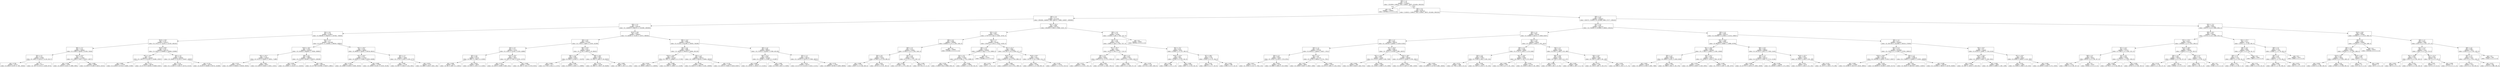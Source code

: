 digraph Tree {
node [shape=box] ;
0 [label="X[8] <= 1.5\ngini = 0.767\nsamples = 11106521\nvalue = [3318045, 5196522, 2032, 5148447, 28675, 1814404, 2061024]"] ;
1 [label="gini = 0.0\nsamples = 1188642\nvalue = [1879924, 0, 0, 0, 0, 0, 0]"] ;
0 -> 1 [labeldistance=2.5, labelangle=45, headlabel="True"] ;
2 [label="X[0] <= 0.5\ngini = 0.744\nsamples = 9917879\nvalue = [1438121, 5196522, 2032, 5148447, 28675, 1814404, 2061024]"] ;
0 -> 2 [labeldistance=2.5, labelangle=-45, headlabel="False"] ;
3 [label="X[8] <= 2.5\ngini = 0.777\nsamples = 5171946\nvalue = [934364, 1446930, 1999, 2669751, 23689, 1440627, 1665600]"] ;
2 -> 3 ;
4 [label="X[9] <= 2.5\ngini = 0.73\nsamples = 4549795\nvalue = [0, 1446930, 0, 2669751, 0, 1416396, 1665600]"] ;
3 -> 4 ;
5 [label="X[4] <= 6.5\ngini = 0.719\nsamples = 3149971\nvalue = [0, 998568, 0, 1938316, 0, 1287645, 759036]"] ;
4 -> 5 ;
6 [label="X[10] <= 29.5\ngini = 0.725\nsamples = 1234573\nvalue = [0, 376111, 0, 755254, 0, 421302, 400183]"] ;
5 -> 6 ;
7 [label="X[6] <= 17.5\ngini = 0.722\nsamples = 180840\nvalue = [0, 32099, 0, 96346, 0, 81356, 76194]"] ;
6 -> 7 ;
8 [label="X[4] <= 3.5\ngini = 0.714\nsamples = 67880\nvalue = [0, 16631, 0, 43519, 0, 21129, 26117]"] ;
7 -> 8 ;
9 [label="gini = 0.709\nsamples = 34123\nvalue = [0, 9604, 0, 20797, 0, 7091, 16543]"] ;
8 -> 9 ;
10 [label="gini = 0.7\nsamples = 33757\nvalue = [0, 7027, 0, 22722, 0, 14038, 9574]"] ;
8 -> 10 ;
11 [label="X[10] <= 24.5\ngini = 0.713\nsamples = 112960\nvalue = [0, 15468, 0, 52827, 0, 60227, 50077]"] ;
7 -> 11 ;
12 [label="gini = 0.709\nsamples = 32061\nvalue = [0, 9416, 0, 21541, 0, 10695, 9062]"] ;
11 -> 12 ;
13 [label="gini = 0.685\nsamples = 80899\nvalue = [0, 6052, 0, 31286, 0, 49532, 41015]"] ;
11 -> 13 ;
14 [label="X[10] <= 89.5\ngini = 0.722\nsamples = 1053733\nvalue = [0, 344012, 0, 658908, 0, 339946, 323989]"] ;
6 -> 14 ;
15 [label="X[2] <= 119.5\ngini = 0.7\nsamples = 458664\nvalue = [0, 139370, 0, 321558, 0, 135489, 129347]"] ;
14 -> 15 ;
16 [label="gini = 0.663\nsamples = 171879\nvalue = [0, 42196, 0, 137224, 0, 44993, 47400]"] ;
15 -> 16 ;
17 [label="gini = 0.717\nsamples = 286785\nvalue = [0, 97174, 0, 184334, 0, 90496, 81947]"] ;
15 -> 17 ;
18 [label="X[4] <= 3.5\ngini = 0.734\nsamples = 595069\nvalue = [0, 204642, 0, 337350, 0, 204457, 194642]"] ;
14 -> 18 ;
19 [label="gini = 0.716\nsamples = 303191\nvalue = [0, 111426, 0, 171550, 0, 143724, 52153]"] ;
18 -> 19 ;
20 [label="gini = 0.718\nsamples = 291878\nvalue = [0, 93216, 0, 165800, 0, 60733, 142489]"] ;
18 -> 20 ;
21 [label="X[4] <= 11.5\ngini = 0.71\nsamples = 1915398\nvalue = [0, 622457, 0, 1183062, 0, 866343, 358853]"] ;
5 -> 21 ;
22 [label="X[10] <= 29.5\ngini = 0.704\nsamples = 1618407\nvalue = [0, 524449, 0, 998480, 0, 776594, 260692]"] ;
21 -> 22 ;
23 [label="X[2] <= 131.5\ngini = 0.713\nsamples = 250046\nvalue = [0, 51210, 0, 136493, 0, 136521, 71496]"] ;
22 -> 23 ;
24 [label="gini = 0.707\nsamples = 167019\nvalue = [0, 26915, 0, 80848, 0, 100330, 56305]"] ;
23 -> 24 ;
25 [label="gini = 0.697\nsamples = 83027\nvalue = [0, 24295, 0, 55645, 0, 36191, 15191]"] ;
23 -> 25 ;
26 [label="X[9] <= 0.5\ngini = 0.699\nsamples = 1368361\nvalue = [0, 473239, 0, 861987, 0, 640073, 189196]"] ;
22 -> 26 ;
27 [label="gini = 0.654\nsamples = 317652\nvalue = [0, 145491, 0, 214125, 0, 0, 142555]"] ;
26 -> 27 ;
28 [label="gini = 0.66\nsamples = 1050709\nvalue = [0, 327748, 0, 647862, 0, 640073, 46641]"] ;
26 -> 28 ;
29 [label="X[2] <= 133.5\ngini = 0.723\nsamples = 296991\nvalue = [0, 98008, 0, 184582, 0, 89749, 98161]"] ;
21 -> 29 ;
30 [label="X[7] <= 214.5\ngini = 0.721\nsamples = 277003\nvalue = [0, 86305, 0, 174399, 0, 83593, 94386]"] ;
29 -> 30 ;
31 [label="gini = 0.733\nsamples = 162513\nvalue = [0, 52669, 0, 93198, 0, 52063, 59250]"] ;
30 -> 31 ;
32 [label="gini = 0.698\nsamples = 114490\nvalue = [0, 33636, 0, 81201, 0, 31530, 35136]"] ;
30 -> 32 ;
33 [label="X[5] <= 1.5\ngini = 0.711\nsamples = 19988\nvalue = [0, 11703, 0, 10183, 0, 6156, 3775]"] ;
29 -> 33 ;
34 [label="gini = 0.697\nsamples = 11246\nvalue = [0, 6817, 0, 5844, 0, 1534, 3591]"] ;
33 -> 34 ;
35 [label="gini = 0.674\nsamples = 8742\nvalue = [0, 4886, 0, 4339, 0, 4622, 184]"] ;
33 -> 35 ;
36 [label="X[10] <= 29.5\ngini = 0.679\nsamples = 1399824\nvalue = [0, 448362, 0, 731435, 0, 128751, 906564]"] ;
4 -> 36 ;
37 [label="X[4] <= 6.5\ngini = 0.622\nsamples = 171305\nvalue = [0, 27000, 0, 79839, 0, 22248, 142298]"] ;
36 -> 37 ;
38 [label="X[4] <= 4.5\ngini = 0.711\nsamples = 73142\nvalue = [0, 14262, 0, 35789, 0, 22205, 43866]"] ;
37 -> 38 ;
39 [label="X[5] <= 0.5\ngini = 0.585\nsamples = 37130\nvalue = [0, 8681, 0, 17988, 0, 0, 32293]"] ;
38 -> 39 ;
40 [label="gini = 0.399\nsamples = 8510\nvalue = [0, 561, 0, 2887, 0, 0, 10031]"] ;
39 -> 40 ;
41 [label="gini = 0.618\nsamples = 28620\nvalue = [0, 8120, 0, 15101, 0, 0, 22262]"] ;
39 -> 41 ;
42 [label="X[10] <= 24.5\ngini = 0.702\nsamples = 36012\nvalue = [0, 5581, 0, 17801, 0, 22205, 11573]"] ;
38 -> 42 ;
43 [label="gini = 0.722\nsamples = 18203\nvalue = [0, 4520, 0, 10598, 0, 8485, 5341]"] ;
42 -> 43 ;
44 [label="gini = 0.648\nsamples = 17809\nvalue = [0, 1061, 0, 7203, 0, 13720, 6232]"] ;
42 -> 44 ;
45 [label="X[6] <= 30.5\ngini = 0.511\nsamples = 98163\nvalue = [0, 12738, 0, 44050, 0, 43, 98432]"] ;
37 -> 45 ;
46 [label="X[6] <= 11.0\ngini = 0.599\nsamples = 42052\nvalue = [0, 8695, 0, 25248, 0, 7, 32479]"] ;
45 -> 46 ;
47 [label="gini = 0.646\nsamples = 4777\nvalue = [0, 1716, 0, 3245, 0, 3, 2573]"] ;
46 -> 47 ;
48 [label="gini = 0.588\nsamples = 37275\nvalue = [0, 6979, 0, 22003, 0, 4, 29906]"] ;
46 -> 48 ;
49 [label="X[6] <= 34.5\ngini = 0.402\nsamples = 56111\nvalue = [0, 4043, 0, 18802, 0, 36, 65953]"] ;
45 -> 49 ;
50 [label="gini = 0.374\nsamples = 53259\nvalue = [0, 2683, 0, 17190, 0, 36, 64408]"] ;
49 -> 50 ;
51 [label="gini = 0.665\nsamples = 2852\nvalue = [0, 1360, 0, 1612, 0, 0, 1545]"] ;
49 -> 51 ;
52 [label="X[6] <= 12.5\ngini = 0.683\nsamples = 1228519\nvalue = [0, 421362, 0, 651596, 0, 106503, 764266]"] ;
36 -> 52 ;
53 [label="X[4] <= 4.5\ngini = 0.668\nsamples = 548132\nvalue = [0, 148543, 0, 306230, 0, 49494, 362128]"] ;
52 -> 53 ;
54 [label="X[10] <= 235.5\ngini = 0.631\nsamples = 227387\nvalue = [0, 76857, 0, 109980, 0, 0, 171785]"] ;
53 -> 54 ;
55 [label="gini = 0.616\nsamples = 187541\nvalue = [0, 56300, 0, 89919, 0, 0, 149595]"] ;
54 -> 55 ;
56 [label="gini = 0.666\nsamples = 39846\nvalue = [0, 20557, 0, 20061, 0, 0, 22190]"] ;
54 -> 56 ;
57 [label="X[5] <= 1.5\ngini = 0.681\nsamples = 320745\nvalue = [0, 71686, 0, 196250, 0, 49494, 190343]"] ;
53 -> 57 ;
58 [label="gini = 0.641\nsamples = 187090\nvalue = [0, 36435, 0, 117686, 0, 15165, 126956]"] ;
57 -> 58 ;
59 [label="gini = 0.718\nsamples = 133655\nvalue = [0, 35251, 0, 78564, 0, 34329, 63387]"] ;
57 -> 59 ;
60 [label="X[4] <= 4.5\ngini = 0.691\nsamples = 680387\nvalue = [0, 272819, 0, 345366, 0, 57009, 402138]"] ;
52 -> 60 ;
61 [label="X[6] <= 47.5\ngini = 0.646\nsamples = 311604\nvalue = [0, 144299, 0, 127090, 0, 0, 221887]"] ;
60 -> 61 ;
62 [label="gini = 0.648\nsamples = 303783\nvalue = [0, 142141, 0, 126225, 0, 0, 212451]"] ;
61 -> 62 ;
63 [label="gini = 0.392\nsamples = 7821\nvalue = [0, 2158, 0, 865, 0, 0, 9436]"] ;
61 -> 63 ;
64 [label="X[5] <= 1.5\ngini = 0.707\nsamples = 368783\nvalue = [0, 128520, 0, 218276, 0, 57009, 180251]"] ;
60 -> 64 ;
65 [label="gini = 0.673\nsamples = 195152\nvalue = [0, 61711, 0, 121510, 0, 14316, 111251]"] ;
64 -> 65 ;
66 [label="gini = 0.731\nsamples = 173631\nvalue = [0, 66809, 0, 96766, 0, 42693, 69000]"] ;
64 -> 66 ;
67 [label="X[2] <= 131.5\ngini = 0.098\nsamples = 622151\nvalue = [934364, 0, 1999, 0, 23689, 24231, 0]"] ;
3 -> 67 ;
68 [label="X[3] <= 47.5\ngini = 0.081\nsamples = 514270\nvalue = [779773, 0, 1505, 0, 15845, 16704, 0]"] ;
67 -> 68 ;
69 [label="X[8] <= 4.5\ngini = 0.039\nsamples = 160908\nvalue = [249632, 0, 275, 0, 2292, 2445, 0]"] ;
68 -> 69 ;
70 [label="X[8] <= 3.5\ngini = 0.271\nsamples = 20959\nvalue = [27940, 0, 275, 0, 2292, 2445, 0]"] ;
69 -> 70 ;
71 [label="X[4] <= 9.5\ngini = 0.075\nsamples = 18433\nvalue = [27940, 0, 0, 0, 519, 608, 0]"] ;
70 -> 71 ;
72 [label="gini = 0.086\nsamples = 12107\nvalue = [18227, 0, 0, 0, 438, 408, 0]"] ;
71 -> 72 ;
73 [label="gini = 0.055\nsamples = 6326\nvalue = [9713, 0, 0, 0, 81, 200, 0]"] ;
71 -> 73 ;
74 [label="X[5] <= 2.5\ngini = 0.563\nsamples = 2526\nvalue = [0, 0, 275, 0, 1773, 1837, 0]"] ;
70 -> 74 ;
75 [label="gini = 0.556\nsamples = 2491\nvalue = [0, 0, 237, 0, 1773, 1825, 0]"] ;
74 -> 75 ;
76 [label="gini = 0.365\nsamples = 35\nvalue = [0, 0, 38, 0, 0, 12, 0]"] ;
74 -> 76 ;
77 [label="gini = 0.0\nsamples = 139949\nvalue = [221692, 0, 0, 0, 0, 0, 0]"] ;
69 -> 77 ;
78 [label="X[5] <= 1.5\ngini = 0.1\nsamples = 353362\nvalue = [530141, 0, 1230, 0, 13553, 14259, 0]"] ;
68 -> 78 ;
79 [label="X[8] <= 4.5\ngini = 0.113\nsamples = 194059\nvalue = [289002, 0, 960, 0, 7114, 10088, 0]"] ;
78 -> 79 ;
80 [label="X[1] <= 0.5\ngini = 0.278\nsamples = 73048\nvalue = [97312, 0, 960, 0, 7114, 10088, 0]"] ;
79 -> 80 ;
81 [label="gini = 0.334\nsamples = 56384\nvalue = [71808, 0, 945, 0, 6886, 9554, 0]"] ;
80 -> 81 ;
82 [label="gini = 0.058\nsamples = 16664\nvalue = [25504, 0, 15, 0, 228, 534, 0]"] ;
80 -> 82 ;
83 [label="gini = 0.0\nsamples = 121011\nvalue = [191690, 0, 0, 0, 0, 0, 0]"] ;
79 -> 83 ;
84 [label="X[7] <= 217.5\ngini = 0.084\nsamples = 159303\nvalue = [241139, 0, 270, 0, 6439, 4171, 0]"] ;
78 -> 84 ;
85 [label="X[10] <= 11.5\ngini = 0.069\nsamples = 123481\nvalue = [188342, 0, 254, 0, 3756, 2960, 0]"] ;
84 -> 85 ;
86 [label="gini = 0.521\nsamples = 22\nvalue = [19, 0, 1, 0, 15, 0, 0]"] ;
85 -> 86 ;
87 [label="gini = 0.069\nsamples = 123459\nvalue = [188323, 0, 253, 0, 3741, 2960, 0]"] ;
85 -> 87 ;
88 [label="X[10] <= 85.5\ngini = 0.13\nsamples = 35822\nvalue = [52797, 0, 16, 0, 2683, 1211, 0]"] ;
84 -> 88 ;
89 [label="gini = 0.097\nsamples = 22596\nvalue = [33979, 0, 5, 0, 1109, 692, 0]"] ;
88 -> 89 ;
90 [label="gini = 0.185\nsamples = 13226\nvalue = [18818, 0, 11, 0, 1574, 519, 0]"] ;
88 -> 90 ;
91 [label="X[8] <= 4.5\ngini = 0.173\nsamples = 107881\nvalue = [154591, 0, 494, 0, 7844, 7527, 0]"] ;
67 -> 91 ;
92 [label="X[1] <= 0.5\ngini = 0.359\nsamples = 47218\nvalue = [58801, 0, 494, 0, 7844, 7527, 0]"] ;
91 -> 92 ;
93 [label="X[7] <= 181.5\ngini = 0.41\nsamples = 38602\nvalue = [45707, 0, 491, 0, 7737, 7119, 0]"] ;
92 -> 93 ;
94 [label="X[8] <= 3.5\ngini = 0.325\nsamples = 30930\nvalue = [39676, 0, 477, 0, 3711, 5019, 0]"] ;
93 -> 94 ;
95 [label="gini = 0.227\nsamples = 28697\nvalue = [39676, 0, 0, 0, 2371, 3311, 0]"] ;
94 -> 95 ;
96 [label="gini = 0.602\nsamples = 2233\nvalue = [0, 0, 477, 0, 1340, 1708, 0]"] ;
94 -> 96 ;
97 [label="X[8] <= 3.5\ngini = 0.615\nsamples = 7672\nvalue = [6031, 0, 14, 0, 4026, 2100, 0]"] ;
93 -> 97 ;
98 [label="gini = 0.383\nsamples = 4971\nvalue = [6031, 0, 0, 0, 1403, 471, 0]"] ;
97 -> 98 ;
99 [label="gini = 0.476\nsamples = 2701\nvalue = [0, 0, 14, 0, 2623, 1629, 0]"] ;
97 -> 99 ;
100 [label="X[3] <= 75.5\ngini = 0.074\nsamples = 8616\nvalue = [13094, 0, 3, 0, 107, 408, 0]"] ;
92 -> 100 ;
101 [label="X[10] <= 115.5\ngini = 0.06\nsamples = 6914\nvalue = [10546, 0, 3, 0, 85, 244, 0]"] ;
100 -> 101 ;
102 [label="gini = 0.007\nsamples = 688\nvalue = [1089, 0, 0, 0, 2, 2, 0]"] ;
101 -> 102 ;
103 [label="gini = 0.065\nsamples = 6226\nvalue = [9457, 0, 3, 0, 83, 242, 0]"] ;
101 -> 103 ;
104 [label="X[7] <= 96.5\ngini = 0.128\nsamples = 1702\nvalue = [2548, 0, 0, 0, 22, 164, 0]"] ;
100 -> 104 ;
105 [label="gini = 0.218\nsamples = 706\nvalue = [984, 0, 0, 0, 17, 120, 0]"] ;
104 -> 105 ;
106 [label="gini = 0.059\nsamples = 996\nvalue = [1564, 0, 0, 0, 5, 44, 0]"] ;
104 -> 106 ;
107 [label="gini = 0.0\nsamples = 60663\nvalue = [95790, 0, 0, 0, 0, 0, 0]"] ;
91 -> 107 ;
108 [label="X[8] <= 2.5\ngini = 0.632\nsamples = 4745933\nvalue = [503757, 3749592, 33, 2478696, 4986, 373777, 395424]"] ;
2 -> 108 ;
109 [label="X[5] <= 0.5\ngini = 0.581\nsamples = 4421510\nvalue = [0, 3749592, 0, 2478696, 0, 368923, 395424]"] ;
108 -> 109 ;
110 [label="X[0] <= 1.5\ngini = 0.657\nsamples = 410783\nvalue = [0, 203894, 0, 304113, 0, 55609, 85597]"] ;
109 -> 110 ;
111 [label="X[9] <= 2.5\ngini = 0.651\nsamples = 360519\nvalue = [0, 148238, 0, 285684, 0, 54108, 81582]"] ;
110 -> 111 ;
112 [label="X[4] <= 7.5\ngini = 0.639\nsamples = 171190\nvalue = [0, 69106, 0, 138638, 0, 44427, 17612]"] ;
111 -> 112 ;
113 [label="X[4] <= 2.5\ngini = 0.642\nsamples = 53407\nvalue = [0, 25342, 0, 41780, 0, 7276, 9761]"] ;
112 -> 113 ;
114 [label="gini = 0.617\nsamples = 27703\nvalue = [0, 15354, 0, 21137, 0, 7043, 213]"] ;
113 -> 114 ;
115 [label="gini = 0.622\nsamples = 25704\nvalue = [0, 9988, 0, 20643, 0, 233, 9548]"] ;
113 -> 115 ;
116 [label="X[4] <= 11.5\ngini = 0.63\nsamples = 117783\nvalue = [0, 43764, 0, 96858, 0, 37151, 7851]"] ;
112 -> 116 ;
117 [label="gini = 0.617\nsamples = 99647\nvalue = [0, 35590, 0, 83057, 0, 36047, 2509]"] ;
116 -> 117 ;
118 [label="gini = 0.645\nsamples = 18136\nvalue = [0, 8174, 0, 13801, 0, 1104, 5342]"] ;
116 -> 118 ;
119 [label="X[7] <= 102.5\ngini = 0.643\nsamples = 189329\nvalue = [0, 79132, 0, 147046, 0, 9681, 63970]"] ;
111 -> 119 ;
120 [label="X[2] <= 124.5\ngini = 0.653\nsamples = 24460\nvalue = [0, 13718, 0, 16654, 0, 920, 7559]"] ;
119 -> 120 ;
121 [label="gini = 0.645\nsamples = 7965\nvalue = [0, 2392, 0, 6058, 0, 446, 3723]"] ;
120 -> 121 ;
122 [label="gini = 0.629\nsamples = 16495\nvalue = [0, 11326, 0, 10596, 0, 474, 3836]"] ;
120 -> 122 ;
123 [label="X[10] <= 39.5\ngini = 0.64\nsamples = 164869\nvalue = [0, 65414, 0, 130392, 0, 8761, 56411]"] ;
119 -> 123 ;
124 [label="gini = 0.632\nsamples = 20026\nvalue = [0, 3321, 0, 14673, 0, 1880, 11829]"] ;
123 -> 124 ;
125 [label="gini = 0.633\nsamples = 144843\nvalue = [0, 62093, 0, 115719, 0, 6881, 44582]"] ;
123 -> 125 ;
126 [label="X[3] <= 72.5\ngini = 0.455\nsamples = 50264\nvalue = [0, 55656, 0, 18429, 0, 1501, 4015]"] ;
110 -> 126 ;
127 [label="X[9] <= 2.5\ngini = 0.428\nsamples = 40965\nvalue = [0, 47155, 0, 12933, 0, 1178, 3549]"] ;
126 -> 127 ;
128 [label="X[4] <= 3.0\ngini = 0.389\nsamples = 17974\nvalue = [0, 21458, 0, 5602, 0, 805, 524]"] ;
127 -> 128 ;
129 [label="gini = 0.274\nsamples = 5886\nvalue = [0, 7785, 0, 1450, 0, 53, 4]"] ;
128 -> 129 ;
130 [label="gini = 0.438\nsamples = 12088\nvalue = [0, 13673, 0, 4152, 0, 752, 520]"] ;
128 -> 130 ;
131 [label="X[2] <= 119.5\ngini = 0.455\nsamples = 22991\nvalue = [0, 25697, 0, 7331, 0, 373, 3025]"] ;
127 -> 131 ;
132 [label="gini = 0.661\nsamples = 1852\nvalue = [0, 1178, 0, 417, 0, 191, 1162]"] ;
131 -> 132 ;
133 [label="gini = 0.418\nsamples = 21139\nvalue = [0, 24519, 0, 6914, 0, 182, 1863]"] ;
131 -> 133 ;
134 [label="X[4] <= 2.5\ngini = 0.53\nsamples = 9299\nvalue = [0, 8501, 0, 5496, 0, 323, 466]"] ;
126 -> 134 ;
135 [label="X[6] <= 34.0\ngini = 0.449\nsamples = 4811\nvalue = [0, 5239, 0, 2328, 0, 22, 137]"] ;
134 -> 135 ;
136 [label="gini = 0.408\nsamples = 1725\nvalue = [0, 2030, 0, 681, 0, 10, 64]"] ;
135 -> 136 ;
137 [label="gini = 0.467\nsamples = 3086\nvalue = [0, 3209, 0, 1647, 0, 12, 73]"] ;
135 -> 137 ;
138 [label="X[4] <= 10.5\ngini = 0.581\nsamples = 4488\nvalue = [0, 3262, 0, 3168, 0, 301, 329]"] ;
134 -> 138 ;
139 [label="gini = 0.573\nsamples = 2286\nvalue = [0, 1224, 0, 1987, 0, 130, 257]"] ;
138 -> 139 ;
140 [label="gini = 0.534\nsamples = 2202\nvalue = [0, 2038, 0, 1181, 0, 171, 72]"] ;
138 -> 140 ;
141 [label="X[4] <= 2.5\ngini = 0.565\nsamples = 4010727\nvalue = [0, 3545698, 0, 2174583, 0, 313314, 309827]"] ;
109 -> 141 ;
142 [label="X[2] <= 124.5\ngini = 0.488\nsamples = 671676\nvalue = [0, 698192, 0, 294997, 0, 28998, 39788]"] ;
141 -> 142 ;
143 [label="X[2] <= 120.5\ngini = 0.566\nsamples = 205008\nvalue = [0, 177464, 0, 116485, 0, 11595, 18346]"] ;
142 -> 143 ;
144 [label="X[0] <= 1.5\ngini = 0.602\nsamples = 66275\nvalue = [0, 50960, 0, 41301, 0, 4556, 8168]"] ;
143 -> 144 ;
145 [label="gini = 0.607\nsamples = 59536\nvalue = [0, 44974, 0, 37359, 0, 4393, 7589]"] ;
144 -> 145 ;
146 [label="gini = 0.546\nsamples = 6739\nvalue = [0, 5986, 0, 3942, 0, 163, 579]"] ;
144 -> 146 ;
147 [label="X[3] <= 67.5\ngini = 0.545\nsamples = 138733\nvalue = [0, 126504, 0, 75184, 0, 7039, 10178]"] ;
143 -> 147 ;
148 [label="gini = 0.537\nsamples = 117693\nvalue = [0, 109379, 0, 62587, 0, 5455, 8305]"] ;
147 -> 148 ;
149 [label="gini = 0.584\nsamples = 21040\nvalue = [0, 17125, 0, 12597, 0, 1584, 1873]"] ;
147 -> 149 ;
150 [label="X[6] <= 45.5\ngini = 0.442\nsamples = 466668\nvalue = [0, 520728, 0, 178512, 0, 17403, 21442]"] ;
142 -> 150 ;
151 [label="X[0] <= 1.5\ngini = 0.447\nsamples = 452224\nvalue = [0, 501316, 0, 175667, 0, 17112, 21104]"] ;
150 -> 151 ;
152 [label="gini = 0.493\nsamples = 327164\nvalue = [0, 337797, 0, 145074, 0, 15938, 18509]"] ;
151 -> 152 ;
153 [label="gini = 0.293\nsamples = 125060\nvalue = [0, 163519, 0, 30593, 0, 1174, 2595]"] ;
151 -> 153 ;
154 [label="X[10] <= 137.5\ngini = 0.265\nsamples = 14444\nvalue = [0, 19412, 0, 2845, 0, 291, 338]"] ;
150 -> 154 ;
155 [label="gini = 0.415\nsamples = 5379\nvalue = [0, 6241, 0, 1826, 0, 212, 232]"] ;
154 -> 155 ;
156 [label="gini = 0.155\nsamples = 9065\nvalue = [0, 13171, 0, 1019, 0, 79, 106]"] ;
154 -> 156 ;
157 [label="X[0] <= 2.5\ngini = 0.577\nsamples = 3339051\nvalue = [0, 2847506, 0, 1879586, 0, 284316, 270039]"] ;
141 -> 157 ;
158 [label="X[3] <= 57.5\ngini = 0.576\nsamples = 3210988\nvalue = [0, 2765273, 0, 1775589, 0, 276762, 260915]"] ;
157 -> 158 ;
159 [label="X[10] <= 230.5\ngini = 0.525\nsamples = 1062759\nvalue = [0, 1028288, 0, 526587, 0, 63127, 62827]"] ;
158 -> 159 ;
160 [label="gini = 0.563\nsamples = 370662\nvalue = [0, 331985, 0, 195179, 0, 28192, 30652]"] ;
159 -> 160 ;
161 [label="gini = 0.502\nsamples = 692097\nvalue = [0, 696303, 0, 331408, 0, 34935, 32175]"] ;
159 -> 161 ;
162 [label="X[5] <= 1.5\ngini = 0.596\nsamples = 2148229\nvalue = [0, 1736985, 0, 1249002, 0, 213635, 198088]"] ;
158 -> 162 ;
163 [label="gini = 0.61\nsamples = 763981\nvalue = [0, 584421, 0, 460749, 0, 48853, 114625]"] ;
162 -> 163 ;
164 [label="gini = 0.586\nsamples = 1384248\nvalue = [0, 1152564, 0, 788253, 0, 164782, 83463]"] ;
162 -> 164 ;
165 [label="X[3] <= 45.5\ngini = 0.57\nsamples = 128063\nvalue = [0, 82233, 0, 103997, 0, 7554, 9124]"] ;
157 -> 165 ;
166 [label="X[10] <= 232.5\ngini = 0.466\nsamples = 42216\nvalue = [0, 16550, 0, 45907, 0, 2428, 2031]"] ;
165 -> 166 ;
167 [label="gini = 0.392\nsamples = 12265\nvalue = [0, 2497, 0, 14918, 0, 1248, 832]"] ;
166 -> 167 ;
168 [label="gini = 0.484\nsamples = 29951\nvalue = [0, 14053, 0, 30989, 0, 1180, 1199]"] ;
166 -> 168 ;
169 [label="X[7] <= 110.5\ngini = 0.58\nsamples = 85847\nvalue = [0, 65683, 0, 58090, 0, 5126, 7093]"] ;
165 -> 169 ;
170 [label="gini = 0.318\nsamples = 14862\nvalue = [0, 19183, 0, 3048, 0, 415, 910]"] ;
169 -> 170 ;
171 [label="gini = 0.585\nsamples = 70985\nvalue = [0, 46500, 0, 55042, 0, 4711, 6183]"] ;
169 -> 171 ;
172 [label="X[3] <= 72.5\ngini = 0.038\nsamples = 324423\nvalue = [503757, 0, 33, 0, 4986, 4854, 0]"] ;
108 -> 172 ;
173 [label="X[6] <= 43.5\ngini = 0.021\nsamples = 236465\nvalue = [370711, 0, 16, 0, 1868, 2014, 0]"] ;
172 -> 173 ;
174 [label="X[7] <= 170.5\ngini = 0.014\nsamples = 220332\nvalue = [346460, 0, 15, 0, 1016, 1369, 0]"] ;
173 -> 174 ;
175 [label="X[7] <= 41.5\ngini = 0.022\nsamples = 113737\nvalue = [177846, 0, 11, 0, 800, 1221, 0]"] ;
174 -> 175 ;
176 [label="X[8] <= 4.5\ngini = 0.01\nsamples = 38342\nvalue = [60332, 0, 0, 0, 108, 187, 0]"] ;
175 -> 176 ;
177 [label="gini = 0.07\nsamples = 5135\nvalue = [7880, 0, 0, 0, 108, 187, 0]"] ;
176 -> 177 ;
178 [label="gini = 0.0\nsamples = 33207\nvalue = [52452, 0, 0, 0, 0, 0, 0]"] ;
176 -> 178 ;
179 [label="X[1] <= 0.5\ngini = 0.029\nsamples = 75395\nvalue = [117514, 0, 11, 0, 692, 1034, 0]"] ;
175 -> 179 ;
180 [label="gini = 0.026\nsamples = 69055\nvalue = [107782, 0, 11, 0, 544, 896, 0]"] ;
179 -> 180 ;
181 [label="gini = 0.056\nsamples = 6340\nvalue = [9732, 0, 0, 0, 148, 138, 0]"] ;
179 -> 181 ;
182 [label="X[10] <= 249.5\ngini = 0.004\nsamples = 106595\nvalue = [168614, 0, 4, 0, 216, 148, 0]"] ;
174 -> 182 ;
183 [label="X[8] <= 4.5\ngini = 0.003\nsamples = 105543\nvalue = [166990, 0, 4, 0, 126, 137, 0]"] ;
182 -> 183 ;
184 [label="gini = 0.118\nsamples = 2750\nvalue = [4043, 0, 4, 0, 126, 137, 0]"] ;
183 -> 184 ;
185 [label="gini = 0.0\nsamples = 102793\nvalue = [162947, 0, 0, 0, 0, 0, 0]"] ;
183 -> 185 ;
186 [label="X[8] <= 4.5\ngini = 0.111\nsamples = 1052\nvalue = [1624, 0, 0, 0, 90, 11, 0]"] ;
182 -> 186 ;
187 [label="gini = 0.554\nsamples = 105\nvalue = [84, 0, 0, 0, 90, 11, 0]"] ;
186 -> 187 ;
188 [label="gini = 0.0\nsamples = 947\nvalue = [1540, 0, 0, 0, 0, 0, 0]"] ;
186 -> 188 ;
189 [label="X[2] <= 137.5\ngini = 0.111\nsamples = 16133\nvalue = [24251, 0, 1, 0, 852, 645, 0]"] ;
173 -> 189 ;
190 [label="X[8] <= 4.0\ngini = 0.054\nsamples = 8583\nvalue = [13361, 0, 0, 0, 136, 241, 0]"] ;
189 -> 190 ;
191 [label="X[9] <= 2.5\ngini = 0.172\nsamples = 2535\nvalue = [3691, 0, 0, 0, 136, 241, 0]"] ;
190 -> 191 ;
192 [label="gini = 0.107\nsamples = 1150\nvalue = [1729, 0, 0, 0, 86, 17, 0]"] ;
191 -> 192 ;
193 [label="gini = 0.22\nsamples = 1385\nvalue = [1962, 0, 0, 0, 50, 224, 0]"] ;
191 -> 193 ;
194 [label="gini = 0.0\nsamples = 6048\nvalue = [9670, 0, 0, 0, 0, 0, 0]"] ;
190 -> 194 ;
195 [label="X[8] <= 4.5\ngini = 0.173\nsamples = 7550\nvalue = [10890, 0, 1, 0, 716, 404, 0]"] ;
189 -> 195 ;
196 [label="X[0] <= 1.5\ngini = 0.587\nsamples = 1574\nvalue = [1382, 0, 1, 0, 716, 404, 0]"] ;
195 -> 196 ;
197 [label="gini = 0.638\nsamples = 1228\nvalue = [861, 0, 1, 0, 705, 394, 0]"] ;
196 -> 197 ;
198 [label="gini = 0.075\nsamples = 346\nvalue = [521, 0, 0, 0, 11, 10, 0]"] ;
196 -> 198 ;
199 [label="gini = 0.0\nsamples = 5976\nvalue = [9508, 0, 0, 0, 0, 0, 0]"] ;
195 -> 199 ;
200 [label="X[10] <= 59.5\ngini = 0.083\nsamples = 87958\nvalue = [133046, 0, 17, 0, 3118, 2840, 0]"] ;
172 -> 200 ;
201 [label="X[8] <= 4.5\ngini = 0.041\nsamples = 83863\nvalue = [129795, 0, 17, 0, 1246, 1469, 0]"] ;
200 -> 201 ;
202 [label="X[8] <= 3.5\ngini = 0.163\nsamples = 19839\nvalue = [28539, 0, 17, 0, 1246, 1469, 0]"] ;
201 -> 202 ;
203 [label="X[10] <= 6.5\ngini = 0.162\nsamples = 19820\nvalue = [28539, 0, 0, 0, 1238, 1463, 0]"] ;
202 -> 203 ;
204 [label="gini = 0.629\nsamples = 1451\nvalue = [1104, 0, 0, 0, 580, 558, 0]"] ;
203 -> 204 ;
205 [label="gini = 0.103\nsamples = 18369\nvalue = [27435, 0, 0, 0, 658, 905, 0]"] ;
203 -> 205 ;
206 [label="X[10] <= 16.5\ngini = 0.595\nsamples = 19\nvalue = [0, 0, 17, 0, 8, 6, 0]"] ;
202 -> 206 ;
207 [label="gini = 0.43\nsamples = 14\nvalue = [0, 0, 16, 0, 2, 4, 0]"] ;
206 -> 207 ;
208 [label="gini = 0.494\nsamples = 5\nvalue = [0, 0, 1, 0, 6, 2, 0]"] ;
206 -> 208 ;
209 [label="gini = 0.0\nsamples = 64024\nvalue = [101256, 0, 0, 0, 0, 0, 0]"] ;
201 -> 209 ;
210 [label="X[0] <= 1.5\ngini = 0.622\nsamples = 4095\nvalue = [3251, 0, 0, 0, 1872, 1371, 0]"] ;
200 -> 210 ;
211 [label="X[4] <= 11.5\ngini = 0.257\nsamples = 1420\nvalue = [1902, 0, 0, 0, 143, 178, 0]"] ;
210 -> 211 ;
212 [label="X[2] <= 126.5\ngini = 0.245\nsamples = 1352\nvalue = [1821, 0, 0, 0, 140, 148, 0]"] ;
211 -> 212 ;
213 [label="gini = 0.042\nsamples = 63\nvalue = [92, 0, 0, 0, 0, 2, 0]"] ;
212 -> 213 ;
214 [label="gini = 0.254\nsamples = 1289\nvalue = [1729, 0, 0, 0, 140, 146, 0]"] ;
212 -> 214 ;
215 [label="X[7] <= 111.5\ngini = 0.425\nsamples = 68\nvalue = [81, 0, 0, 0, 3, 30, 0]"] ;
211 -> 215 ;
216 [label="gini = 0.287\nsamples = 11\nvalue = [4, 0, 0, 0, 0, 19, 0]"] ;
215 -> 216 ;
217 [label="gini = 0.268\nsamples = 57\nvalue = [77, 0, 0, 0, 3, 11, 0]"] ;
215 -> 217 ;
218 [label="X[8] <= 4.0\ngini = 0.658\nsamples = 2675\nvalue = [1349, 0, 0, 0, 1729, 1193, 0]"] ;
210 -> 218 ;
219 [label="X[4] <= 7.5\ngini = 0.573\nsamples = 2037\nvalue = [331, 0, 0, 0, 1729, 1193, 0]"] ;
218 -> 219 ;
220 [label="gini = 0.575\nsamples = 1079\nvalue = [152, 0, 0, 0, 740, 828, 0]"] ;
219 -> 220 ;
221 [label="gini = 0.513\nsamples = 958\nvalue = [179, 0, 0, 0, 989, 365, 0]"] ;
219 -> 221 ;
222 [label="gini = 0.0\nsamples = 638\nvalue = [1018, 0, 0, 0, 0, 0, 0]"] ;
218 -> 222 ;
}